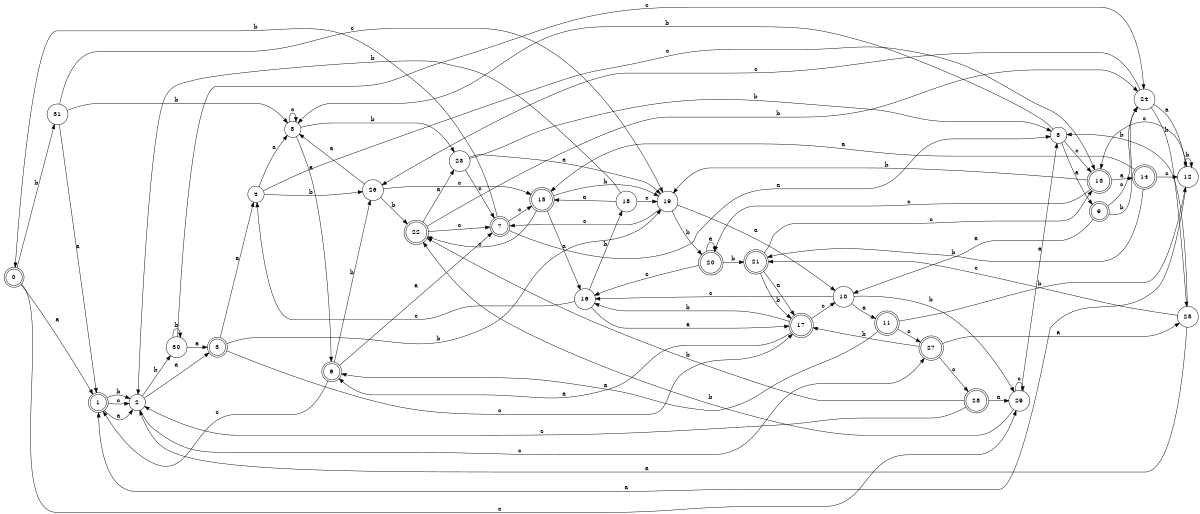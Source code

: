 digraph n26_1 {
__start0 [label="" shape="none"];

rankdir=LR;
size="8,5";

s0 [style="rounded,filled", color="black", fillcolor="white" shape="doublecircle", label="0"];
s1 [style="rounded,filled", color="black", fillcolor="white" shape="doublecircle", label="1"];
s2 [style="filled", color="black", fillcolor="white" shape="circle", label="2"];
s3 [style="rounded,filled", color="black", fillcolor="white" shape="doublecircle", label="3"];
s4 [style="filled", color="black", fillcolor="white" shape="circle", label="4"];
s5 [style="filled", color="black", fillcolor="white" shape="circle", label="5"];
s6 [style="rounded,filled", color="black", fillcolor="white" shape="doublecircle", label="6"];
s7 [style="rounded,filled", color="black", fillcolor="white" shape="doublecircle", label="7"];
s8 [style="filled", color="black", fillcolor="white" shape="circle", label="8"];
s9 [style="rounded,filled", color="black", fillcolor="white" shape="doublecircle", label="9"];
s10 [style="filled", color="black", fillcolor="white" shape="circle", label="10"];
s11 [style="rounded,filled", color="black", fillcolor="white" shape="doublecircle", label="11"];
s12 [style="filled", color="black", fillcolor="white" shape="circle", label="12"];
s13 [style="rounded,filled", color="black", fillcolor="white" shape="doublecircle", label="13"];
s14 [style="rounded,filled", color="black", fillcolor="white" shape="doublecircle", label="14"];
s15 [style="rounded,filled", color="black", fillcolor="white" shape="doublecircle", label="15"];
s16 [style="filled", color="black", fillcolor="white" shape="circle", label="16"];
s17 [style="rounded,filled", color="black", fillcolor="white" shape="doublecircle", label="17"];
s18 [style="filled", color="black", fillcolor="white" shape="circle", label="18"];
s19 [style="filled", color="black", fillcolor="white" shape="circle", label="19"];
s20 [style="rounded,filled", color="black", fillcolor="white" shape="doublecircle", label="20"];
s21 [style="rounded,filled", color="black", fillcolor="white" shape="doublecircle", label="21"];
s22 [style="rounded,filled", color="black", fillcolor="white" shape="doublecircle", label="22"];
s23 [style="filled", color="black", fillcolor="white" shape="circle", label="23"];
s24 [style="filled", color="black", fillcolor="white" shape="circle", label="24"];
s25 [style="filled", color="black", fillcolor="white" shape="circle", label="25"];
s26 [style="filled", color="black", fillcolor="white" shape="circle", label="26"];
s27 [style="rounded,filled", color="black", fillcolor="white" shape="doublecircle", label="27"];
s28 [style="rounded,filled", color="black", fillcolor="white" shape="doublecircle", label="28"];
s29 [style="filled", color="black", fillcolor="white" shape="circle", label="29"];
s30 [style="filled", color="black", fillcolor="white" shape="circle", label="30"];
s31 [style="filled", color="black", fillcolor="white" shape="circle", label="31"];
s0 -> s1 [label="a"];
s0 -> s31 [label="b"];
s0 -> s29 [label="c"];
s1 -> s2 [label="a"];
s1 -> s2 [label="b"];
s1 -> s2 [label="c"];
s2 -> s3 [label="a"];
s2 -> s30 [label="b"];
s2 -> s27 [label="c"];
s3 -> s4 [label="a"];
s3 -> s19 [label="b"];
s3 -> s17 [label="c"];
s4 -> s5 [label="a"];
s4 -> s26 [label="b"];
s4 -> s13 [label="c"];
s5 -> s6 [label="a"];
s5 -> s23 [label="b"];
s5 -> s5 [label="c"];
s6 -> s7 [label="a"];
s6 -> s26 [label="b"];
s6 -> s1 [label="c"];
s7 -> s8 [label="a"];
s7 -> s0 [label="b"];
s7 -> s15 [label="c"];
s8 -> s9 [label="a"];
s8 -> s5 [label="b"];
s8 -> s13 [label="c"];
s9 -> s10 [label="a"];
s9 -> s24 [label="b"];
s9 -> s24 [label="c"];
s10 -> s11 [label="a"];
s10 -> s29 [label="b"];
s10 -> s16 [label="c"];
s11 -> s6 [label="a"];
s11 -> s12 [label="b"];
s11 -> s27 [label="c"];
s12 -> s1 [label="a"];
s12 -> s12 [label="b"];
s12 -> s13 [label="c"];
s13 -> s14 [label="a"];
s13 -> s19 [label="b"];
s13 -> s20 [label="c"];
s14 -> s15 [label="a"];
s14 -> s21 [label="b"];
s14 -> s12 [label="c"];
s15 -> s16 [label="a"];
s15 -> s19 [label="b"];
s15 -> s22 [label="c"];
s16 -> s17 [label="a"];
s16 -> s18 [label="b"];
s16 -> s4 [label="c"];
s17 -> s6 [label="a"];
s17 -> s16 [label="b"];
s17 -> s10 [label="c"];
s18 -> s15 [label="a"];
s18 -> s2 [label="b"];
s18 -> s19 [label="c"];
s19 -> s10 [label="a"];
s19 -> s20 [label="b"];
s19 -> s7 [label="c"];
s20 -> s20 [label="a"];
s20 -> s21 [label="b"];
s20 -> s16 [label="c"];
s21 -> s17 [label="a"];
s21 -> s17 [label="b"];
s21 -> s13 [label="c"];
s22 -> s23 [label="a"];
s22 -> s24 [label="b"];
s22 -> s7 [label="c"];
s23 -> s19 [label="a"];
s23 -> s8 [label="b"];
s23 -> s7 [label="c"];
s24 -> s12 [label="a"];
s24 -> s25 [label="b"];
s24 -> s26 [label="c"];
s25 -> s2 [label="a"];
s25 -> s8 [label="b"];
s25 -> s21 [label="c"];
s26 -> s5 [label="a"];
s26 -> s22 [label="b"];
s26 -> s15 [label="c"];
s27 -> s25 [label="a"];
s27 -> s17 [label="b"];
s27 -> s28 [label="c"];
s28 -> s29 [label="a"];
s28 -> s22 [label="b"];
s28 -> s2 [label="c"];
s29 -> s8 [label="a"];
s29 -> s22 [label="b"];
s29 -> s29 [label="c"];
s30 -> s3 [label="a"];
s30 -> s30 [label="b"];
s30 -> s24 [label="c"];
s31 -> s1 [label="a"];
s31 -> s5 [label="b"];
s31 -> s19 [label="c"];

}